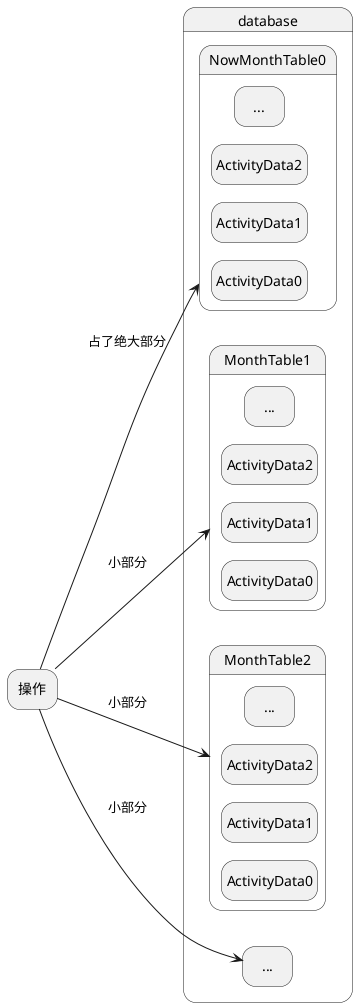 @startuml 数据库现状
hide empty description
left to right direction
state visit as "操作"
state database {
    state first as "NowMonthTable0" {
        state data1 as "ActivityData0"
        state data2 as "ActivityData1"
        state data3 as "ActivityData2"
        state datamore as "..."
    }
    state second as "MonthTable1" {
        state sdata1 as "ActivityData0"
        state sdata2 as "ActivityData1"
        state sdata3 as "ActivityData2"
        state sdatamore as "..."
    }
    state third as "MonthTable2" {
        state tdata1 as "ActivityData0"
        state tdata2 as "ActivityData1"
        state tdata3 as "ActivityData2"
        state tdatamore as "..."
    }
    state more as "..."
}
visit --> first : 占了绝大部分
visit --> second : 小部分
visit --> third : 小部分
visit --> more : 小部分
@enduml

@startuml 按月分库
hide empty description
state op as "操作"
state db1 {
   state NowMonth
   state Month1
   state Month2
}
state db2 {
   state Month3 as "Month"
   state Month4 as "Month"
   state Month5 as "Month"
}
op --> NowMonth : 绝大部分
op --> Month1 : 小部分
op --> Month2 : 小部分
op --> Month3 : 小部分
op --> Month4 : 小部分
op --> Month5 : 小部分
@enduml

@startuml 按活动分库
hide empty description
state op as "操作"
state db1 {
   state NowMonth {
       state activity1 #LightCyan
   }
   state Month1
   state Month2
}
state db2 {
   state Month3 as "NowMonth" {
       state activity2 #LightCyan
   }
   state Month4 as "Month1"
   state Month5 as "Month2"
}
op --> NowMonth : 大部分
op --> Month1 : 小部分
op --> Month2 : 小部分
op --> Month3 : 大部分
op --> Month4 : 小部分
op --> Month5 : 小部分
@enduml